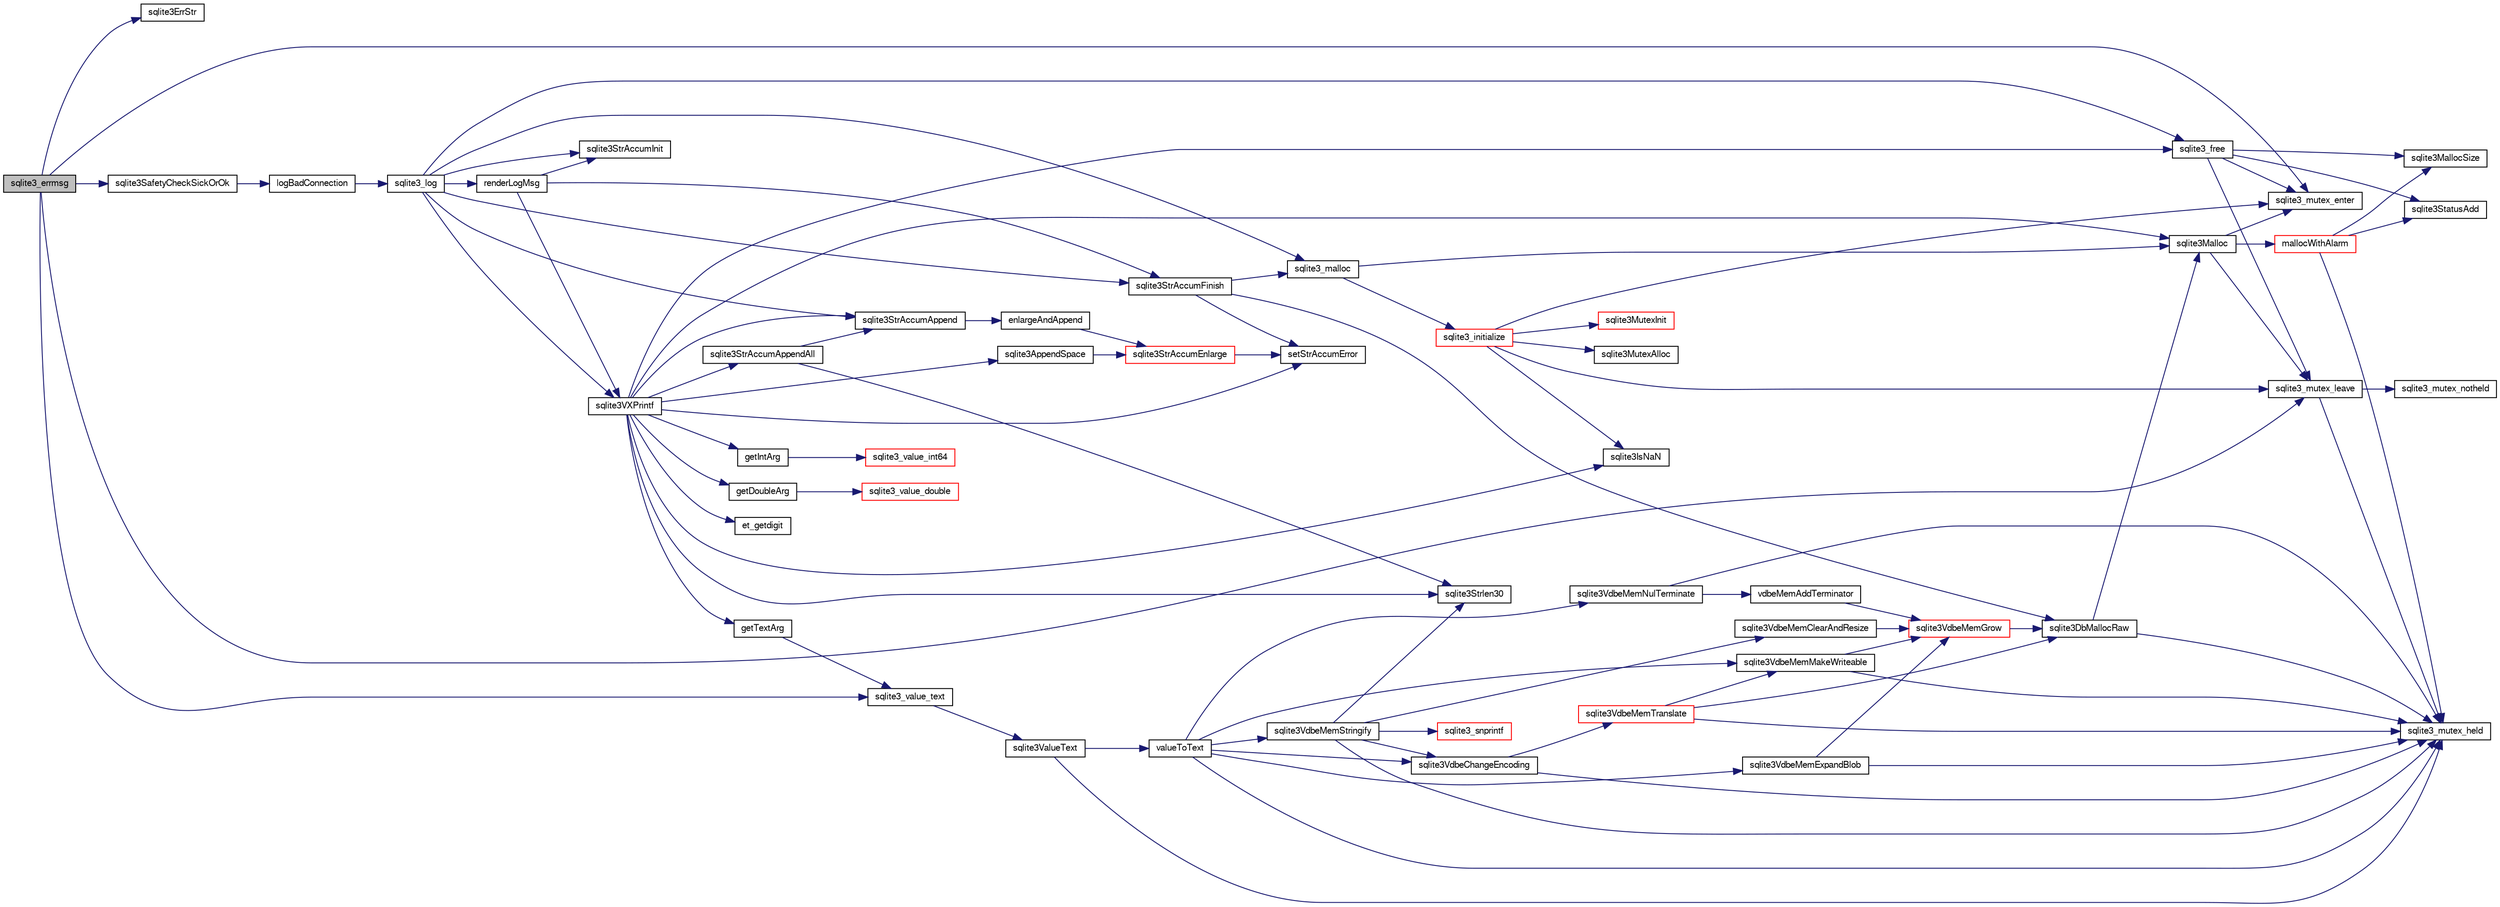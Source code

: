 digraph "sqlite3_errmsg"
{
  edge [fontname="FreeSans",fontsize="10",labelfontname="FreeSans",labelfontsize="10"];
  node [fontname="FreeSans",fontsize="10",shape=record];
  rankdir="LR";
  Node330699 [label="sqlite3_errmsg",height=0.2,width=0.4,color="black", fillcolor="grey75", style="filled", fontcolor="black"];
  Node330699 -> Node330700 [color="midnightblue",fontsize="10",style="solid",fontname="FreeSans"];
  Node330700 [label="sqlite3ErrStr",height=0.2,width=0.4,color="black", fillcolor="white", style="filled",URL="$sqlite3_8c.html#ab289afae24fa83e42f3d78b3b7e91793"];
  Node330699 -> Node330701 [color="midnightblue",fontsize="10",style="solid",fontname="FreeSans"];
  Node330701 [label="sqlite3SafetyCheckSickOrOk",height=0.2,width=0.4,color="black", fillcolor="white", style="filled",URL="$sqlite3_8c.html#ac1fff729aec147d9825a4930042a626b"];
  Node330701 -> Node330702 [color="midnightblue",fontsize="10",style="solid",fontname="FreeSans"];
  Node330702 [label="logBadConnection",height=0.2,width=0.4,color="black", fillcolor="white", style="filled",URL="$sqlite3_8c.html#a8aa249fac852b22bb1227e2bc2921f11"];
  Node330702 -> Node330703 [color="midnightblue",fontsize="10",style="solid",fontname="FreeSans"];
  Node330703 [label="sqlite3_log",height=0.2,width=0.4,color="black", fillcolor="white", style="filled",URL="$sqlite3_8c.html#a298c9699bf9c143662c6b1fec4b2dc3b"];
  Node330703 -> Node330704 [color="midnightblue",fontsize="10",style="solid",fontname="FreeSans"];
  Node330704 [label="renderLogMsg",height=0.2,width=0.4,color="black", fillcolor="white", style="filled",URL="$sqlite3_8c.html#a7a02b43ce0a27bb52085c7f446d115af"];
  Node330704 -> Node330705 [color="midnightblue",fontsize="10",style="solid",fontname="FreeSans"];
  Node330705 [label="sqlite3StrAccumInit",height=0.2,width=0.4,color="black", fillcolor="white", style="filled",URL="$sqlite3_8c.html#aabf95e113b9d54d519cd15a56215f560"];
  Node330704 -> Node330706 [color="midnightblue",fontsize="10",style="solid",fontname="FreeSans"];
  Node330706 [label="sqlite3VXPrintf",height=0.2,width=0.4,color="black", fillcolor="white", style="filled",URL="$sqlite3_8c.html#a63c25806c9bd4a2b76f9a0eb232c6bde"];
  Node330706 -> Node330707 [color="midnightblue",fontsize="10",style="solid",fontname="FreeSans"];
  Node330707 [label="sqlite3StrAccumAppend",height=0.2,width=0.4,color="black", fillcolor="white", style="filled",URL="$sqlite3_8c.html#a56664fa33def33c5a5245b623441d5e0"];
  Node330707 -> Node330708 [color="midnightblue",fontsize="10",style="solid",fontname="FreeSans"];
  Node330708 [label="enlargeAndAppend",height=0.2,width=0.4,color="black", fillcolor="white", style="filled",URL="$sqlite3_8c.html#a25b21e61dc0883d849890eaa8a18088a"];
  Node330708 -> Node330709 [color="midnightblue",fontsize="10",style="solid",fontname="FreeSans"];
  Node330709 [label="sqlite3StrAccumEnlarge",height=0.2,width=0.4,color="red", fillcolor="white", style="filled",URL="$sqlite3_8c.html#a38976500a97c69d65086eeccca82dd96"];
  Node330709 -> Node330710 [color="midnightblue",fontsize="10",style="solid",fontname="FreeSans"];
  Node330710 [label="setStrAccumError",height=0.2,width=0.4,color="black", fillcolor="white", style="filled",URL="$sqlite3_8c.html#a3dc479a1fc8ba1ab8edfe51f8a0b102c"];
  Node330706 -> Node330979 [color="midnightblue",fontsize="10",style="solid",fontname="FreeSans"];
  Node330979 [label="getIntArg",height=0.2,width=0.4,color="black", fillcolor="white", style="filled",URL="$sqlite3_8c.html#abff258963dbd9205fb299851a64c67be"];
  Node330979 -> Node330863 [color="midnightblue",fontsize="10",style="solid",fontname="FreeSans"];
  Node330863 [label="sqlite3_value_int64",height=0.2,width=0.4,color="red", fillcolor="white", style="filled",URL="$sqlite3_8c.html#ab38d8627f4750672e72712df0b709e0d"];
  Node330706 -> Node330725 [color="midnightblue",fontsize="10",style="solid",fontname="FreeSans"];
  Node330725 [label="sqlite3Malloc",height=0.2,width=0.4,color="black", fillcolor="white", style="filled",URL="$sqlite3_8c.html#a361a2eaa846b1885f123abe46f5d8b2b"];
  Node330725 -> Node330719 [color="midnightblue",fontsize="10",style="solid",fontname="FreeSans"];
  Node330719 [label="sqlite3_mutex_enter",height=0.2,width=0.4,color="black", fillcolor="white", style="filled",URL="$sqlite3_8c.html#a1c12cde690bd89f104de5cbad12a6bf5"];
  Node330725 -> Node330726 [color="midnightblue",fontsize="10",style="solid",fontname="FreeSans"];
  Node330726 [label="mallocWithAlarm",height=0.2,width=0.4,color="red", fillcolor="white", style="filled",URL="$sqlite3_8c.html#ab070d5cf8e48ec8a6a43cf025d48598b"];
  Node330726 -> Node330713 [color="midnightblue",fontsize="10",style="solid",fontname="FreeSans"];
  Node330713 [label="sqlite3_mutex_held",height=0.2,width=0.4,color="black", fillcolor="white", style="filled",URL="$sqlite3_8c.html#acf77da68932b6bc163c5e68547ecc3e7"];
  Node330726 -> Node330716 [color="midnightblue",fontsize="10",style="solid",fontname="FreeSans"];
  Node330716 [label="sqlite3MallocSize",height=0.2,width=0.4,color="black", fillcolor="white", style="filled",URL="$sqlite3_8c.html#acf5d2a5f35270bafb050bd2def576955"];
  Node330726 -> Node330720 [color="midnightblue",fontsize="10",style="solid",fontname="FreeSans"];
  Node330720 [label="sqlite3StatusAdd",height=0.2,width=0.4,color="black", fillcolor="white", style="filled",URL="$sqlite3_8c.html#afa029f93586aeab4cc85360905dae9cd"];
  Node330725 -> Node330721 [color="midnightblue",fontsize="10",style="solid",fontname="FreeSans"];
  Node330721 [label="sqlite3_mutex_leave",height=0.2,width=0.4,color="black", fillcolor="white", style="filled",URL="$sqlite3_8c.html#a5838d235601dbd3c1fa993555c6bcc93"];
  Node330721 -> Node330713 [color="midnightblue",fontsize="10",style="solid",fontname="FreeSans"];
  Node330721 -> Node330722 [color="midnightblue",fontsize="10",style="solid",fontname="FreeSans"];
  Node330722 [label="sqlite3_mutex_notheld",height=0.2,width=0.4,color="black", fillcolor="white", style="filled",URL="$sqlite3_8c.html#a83967c837c1c000d3b5adcfaa688f5dc"];
  Node330706 -> Node330710 [color="midnightblue",fontsize="10",style="solid",fontname="FreeSans"];
  Node330706 -> Node330980 [color="midnightblue",fontsize="10",style="solid",fontname="FreeSans"];
  Node330980 [label="getDoubleArg",height=0.2,width=0.4,color="black", fillcolor="white", style="filled",URL="$sqlite3_8c.html#a1cf25120072c85bd261983b24c12c3d9"];
  Node330980 -> Node330867 [color="midnightblue",fontsize="10",style="solid",fontname="FreeSans"];
  Node330867 [label="sqlite3_value_double",height=0.2,width=0.4,color="red", fillcolor="white", style="filled",URL="$sqlite3_8c.html#a3e50c1a2dd484a8b6911c9d163816b88"];
  Node330706 -> Node330872 [color="midnightblue",fontsize="10",style="solid",fontname="FreeSans"];
  Node330872 [label="sqlite3IsNaN",height=0.2,width=0.4,color="black", fillcolor="white", style="filled",URL="$sqlite3_8c.html#aed4d78203877c3486765ccbc7feebb50"];
  Node330706 -> Node330788 [color="midnightblue",fontsize="10",style="solid",fontname="FreeSans"];
  Node330788 [label="sqlite3Strlen30",height=0.2,width=0.4,color="black", fillcolor="white", style="filled",URL="$sqlite3_8c.html#a3dcd80ba41f1a308193dee74857b62a7"];
  Node330706 -> Node330981 [color="midnightblue",fontsize="10",style="solid",fontname="FreeSans"];
  Node330981 [label="et_getdigit",height=0.2,width=0.4,color="black", fillcolor="white", style="filled",URL="$sqlite3_8c.html#a40c5a308749ad07cc2397a53e081bff0"];
  Node330706 -> Node330982 [color="midnightblue",fontsize="10",style="solid",fontname="FreeSans"];
  Node330982 [label="getTextArg",height=0.2,width=0.4,color="black", fillcolor="white", style="filled",URL="$sqlite3_8c.html#afbb41850423ef20071cefaab0431e04d"];
  Node330982 -> Node330794 [color="midnightblue",fontsize="10",style="solid",fontname="FreeSans"];
  Node330794 [label="sqlite3_value_text",height=0.2,width=0.4,color="black", fillcolor="white", style="filled",URL="$sqlite3_8c.html#aef2ace3239e6dd59c74110faa70f8171"];
  Node330794 -> Node330795 [color="midnightblue",fontsize="10",style="solid",fontname="FreeSans"];
  Node330795 [label="sqlite3ValueText",height=0.2,width=0.4,color="black", fillcolor="white", style="filled",URL="$sqlite3_8c.html#ad567a94e52d1adf81f4857fdba00a59b"];
  Node330795 -> Node330713 [color="midnightblue",fontsize="10",style="solid",fontname="FreeSans"];
  Node330795 -> Node330796 [color="midnightblue",fontsize="10",style="solid",fontname="FreeSans"];
  Node330796 [label="valueToText",height=0.2,width=0.4,color="black", fillcolor="white", style="filled",URL="$sqlite3_8c.html#abded1c4848e5c5901949c02af499044c"];
  Node330796 -> Node330713 [color="midnightblue",fontsize="10",style="solid",fontname="FreeSans"];
  Node330796 -> Node330797 [color="midnightblue",fontsize="10",style="solid",fontname="FreeSans"];
  Node330797 [label="sqlite3VdbeMemExpandBlob",height=0.2,width=0.4,color="black", fillcolor="white", style="filled",URL="$sqlite3_8c.html#afa1d06c05f058623f190c05aac4a5c7c"];
  Node330797 -> Node330713 [color="midnightblue",fontsize="10",style="solid",fontname="FreeSans"];
  Node330797 -> Node330798 [color="midnightblue",fontsize="10",style="solid",fontname="FreeSans"];
  Node330798 [label="sqlite3VdbeMemGrow",height=0.2,width=0.4,color="red", fillcolor="white", style="filled",URL="$sqlite3_8c.html#aba753c9690ae0ba31b5100945cf29447"];
  Node330798 -> Node330724 [color="midnightblue",fontsize="10",style="solid",fontname="FreeSans"];
  Node330724 [label="sqlite3DbMallocRaw",height=0.2,width=0.4,color="black", fillcolor="white", style="filled",URL="$sqlite3_8c.html#abbe8be0cf7175e11ddc3e2218fad924e"];
  Node330724 -> Node330713 [color="midnightblue",fontsize="10",style="solid",fontname="FreeSans"];
  Node330724 -> Node330725 [color="midnightblue",fontsize="10",style="solid",fontname="FreeSans"];
  Node330796 -> Node330804 [color="midnightblue",fontsize="10",style="solid",fontname="FreeSans"];
  Node330804 [label="sqlite3VdbeChangeEncoding",height=0.2,width=0.4,color="black", fillcolor="white", style="filled",URL="$sqlite3_8c.html#aa7cf8e488bf8cf9ec18528f52a40de31"];
  Node330804 -> Node330713 [color="midnightblue",fontsize="10",style="solid",fontname="FreeSans"];
  Node330804 -> Node330805 [color="midnightblue",fontsize="10",style="solid",fontname="FreeSans"];
  Node330805 [label="sqlite3VdbeMemTranslate",height=0.2,width=0.4,color="red", fillcolor="white", style="filled",URL="$sqlite3_8c.html#adc5f07459f00d96ec7591be255d029f5"];
  Node330805 -> Node330713 [color="midnightblue",fontsize="10",style="solid",fontname="FreeSans"];
  Node330805 -> Node330806 [color="midnightblue",fontsize="10",style="solid",fontname="FreeSans"];
  Node330806 [label="sqlite3VdbeMemMakeWriteable",height=0.2,width=0.4,color="black", fillcolor="white", style="filled",URL="$sqlite3_8c.html#afabdd8032205a36c69ad191c6bbb6a34"];
  Node330806 -> Node330713 [color="midnightblue",fontsize="10",style="solid",fontname="FreeSans"];
  Node330806 -> Node330798 [color="midnightblue",fontsize="10",style="solid",fontname="FreeSans"];
  Node330805 -> Node330724 [color="midnightblue",fontsize="10",style="solid",fontname="FreeSans"];
  Node330796 -> Node330806 [color="midnightblue",fontsize="10",style="solid",fontname="FreeSans"];
  Node330796 -> Node330809 [color="midnightblue",fontsize="10",style="solid",fontname="FreeSans"];
  Node330809 [label="sqlite3VdbeMemNulTerminate",height=0.2,width=0.4,color="black", fillcolor="white", style="filled",URL="$sqlite3_8c.html#ad72ffa8a87fad7797ceeca0682df6aa3"];
  Node330809 -> Node330713 [color="midnightblue",fontsize="10",style="solid",fontname="FreeSans"];
  Node330809 -> Node330810 [color="midnightblue",fontsize="10",style="solid",fontname="FreeSans"];
  Node330810 [label="vdbeMemAddTerminator",height=0.2,width=0.4,color="black", fillcolor="white", style="filled",URL="$sqlite3_8c.html#a01c7c7c70bf090b2882bce28aa35c4c9"];
  Node330810 -> Node330798 [color="midnightblue",fontsize="10",style="solid",fontname="FreeSans"];
  Node330796 -> Node330811 [color="midnightblue",fontsize="10",style="solid",fontname="FreeSans"];
  Node330811 [label="sqlite3VdbeMemStringify",height=0.2,width=0.4,color="black", fillcolor="white", style="filled",URL="$sqlite3_8c.html#aaf8a4e6bd1059297d279570e30b7680a"];
  Node330811 -> Node330713 [color="midnightblue",fontsize="10",style="solid",fontname="FreeSans"];
  Node330811 -> Node330812 [color="midnightblue",fontsize="10",style="solid",fontname="FreeSans"];
  Node330812 [label="sqlite3VdbeMemClearAndResize",height=0.2,width=0.4,color="black", fillcolor="white", style="filled",URL="$sqlite3_8c.html#add082be4aa46084ecdf023cfac898231"];
  Node330812 -> Node330798 [color="midnightblue",fontsize="10",style="solid",fontname="FreeSans"];
  Node330811 -> Node330813 [color="midnightblue",fontsize="10",style="solid",fontname="FreeSans"];
  Node330813 [label="sqlite3_snprintf",height=0.2,width=0.4,color="red", fillcolor="white", style="filled",URL="$sqlite3_8c.html#aa2695a752e971577f5784122f2013c40"];
  Node330811 -> Node330788 [color="midnightblue",fontsize="10",style="solid",fontname="FreeSans"];
  Node330811 -> Node330804 [color="midnightblue",fontsize="10",style="solid",fontname="FreeSans"];
  Node330706 -> Node330983 [color="midnightblue",fontsize="10",style="solid",fontname="FreeSans"];
  Node330983 [label="sqlite3StrAccumAppendAll",height=0.2,width=0.4,color="black", fillcolor="white", style="filled",URL="$sqlite3_8c.html#acaf8f3e4f99a3c3a4a77e9c987547289"];
  Node330983 -> Node330707 [color="midnightblue",fontsize="10",style="solid",fontname="FreeSans"];
  Node330983 -> Node330788 [color="midnightblue",fontsize="10",style="solid",fontname="FreeSans"];
  Node330706 -> Node330984 [color="midnightblue",fontsize="10",style="solid",fontname="FreeSans"];
  Node330984 [label="sqlite3AppendSpace",height=0.2,width=0.4,color="black", fillcolor="white", style="filled",URL="$sqlite3_8c.html#aefd38a5afc0020d4a93855c3ee7c63a8"];
  Node330984 -> Node330709 [color="midnightblue",fontsize="10",style="solid",fontname="FreeSans"];
  Node330706 -> Node330718 [color="midnightblue",fontsize="10",style="solid",fontname="FreeSans"];
  Node330718 [label="sqlite3_free",height=0.2,width=0.4,color="black", fillcolor="white", style="filled",URL="$sqlite3_8c.html#a6552349e36a8a691af5487999ab09519"];
  Node330718 -> Node330719 [color="midnightblue",fontsize="10",style="solid",fontname="FreeSans"];
  Node330718 -> Node330720 [color="midnightblue",fontsize="10",style="solid",fontname="FreeSans"];
  Node330718 -> Node330716 [color="midnightblue",fontsize="10",style="solid",fontname="FreeSans"];
  Node330718 -> Node330721 [color="midnightblue",fontsize="10",style="solid",fontname="FreeSans"];
  Node330704 -> Node330815 [color="midnightblue",fontsize="10",style="solid",fontname="FreeSans"];
  Node330815 [label="sqlite3StrAccumFinish",height=0.2,width=0.4,color="black", fillcolor="white", style="filled",URL="$sqlite3_8c.html#adb7f26b10ac1b847db6f000ef4c2e2ba"];
  Node330815 -> Node330724 [color="midnightblue",fontsize="10",style="solid",fontname="FreeSans"];
  Node330815 -> Node330790 [color="midnightblue",fontsize="10",style="solid",fontname="FreeSans"];
  Node330790 [label="sqlite3_malloc",height=0.2,width=0.4,color="black", fillcolor="white", style="filled",URL="$sqlite3_8c.html#ac79dba55fc32b6a840cf5a9769bce7cd"];
  Node330790 -> Node330731 [color="midnightblue",fontsize="10",style="solid",fontname="FreeSans"];
  Node330731 [label="sqlite3_initialize",height=0.2,width=0.4,color="red", fillcolor="white", style="filled",URL="$sqlite3_8c.html#ab0c0ee2d5d4cf8b28e9572296a8861df"];
  Node330731 -> Node330732 [color="midnightblue",fontsize="10",style="solid",fontname="FreeSans"];
  Node330732 [label="sqlite3MutexInit",height=0.2,width=0.4,color="red", fillcolor="white", style="filled",URL="$sqlite3_8c.html#a7906afcdd1cdb3d0007eb932398a1158"];
  Node330731 -> Node330750 [color="midnightblue",fontsize="10",style="solid",fontname="FreeSans"];
  Node330750 [label="sqlite3MutexAlloc",height=0.2,width=0.4,color="black", fillcolor="white", style="filled",URL="$sqlite3_8c.html#a0e3f432ee581f6876b590e7ad7e84e19"];
  Node330731 -> Node330719 [color="midnightblue",fontsize="10",style="solid",fontname="FreeSans"];
  Node330731 -> Node330721 [color="midnightblue",fontsize="10",style="solid",fontname="FreeSans"];
  Node330731 -> Node330872 [color="midnightblue",fontsize="10",style="solid",fontname="FreeSans"];
  Node330790 -> Node330725 [color="midnightblue",fontsize="10",style="solid",fontname="FreeSans"];
  Node330815 -> Node330710 [color="midnightblue",fontsize="10",style="solid",fontname="FreeSans"];
  Node330703 -> Node330705 [color="midnightblue",fontsize="10",style="solid",fontname="FreeSans"];
  Node330703 -> Node330706 [color="midnightblue",fontsize="10",style="solid",fontname="FreeSans"];
  Node330703 -> Node330815 [color="midnightblue",fontsize="10",style="solid",fontname="FreeSans"];
  Node330703 -> Node330790 [color="midnightblue",fontsize="10",style="solid",fontname="FreeSans"];
  Node330703 -> Node330718 [color="midnightblue",fontsize="10",style="solid",fontname="FreeSans"];
  Node330703 -> Node330707 [color="midnightblue",fontsize="10",style="solid",fontname="FreeSans"];
  Node330699 -> Node330719 [color="midnightblue",fontsize="10",style="solid",fontname="FreeSans"];
  Node330699 -> Node330794 [color="midnightblue",fontsize="10",style="solid",fontname="FreeSans"];
  Node330699 -> Node330721 [color="midnightblue",fontsize="10",style="solid",fontname="FreeSans"];
}
